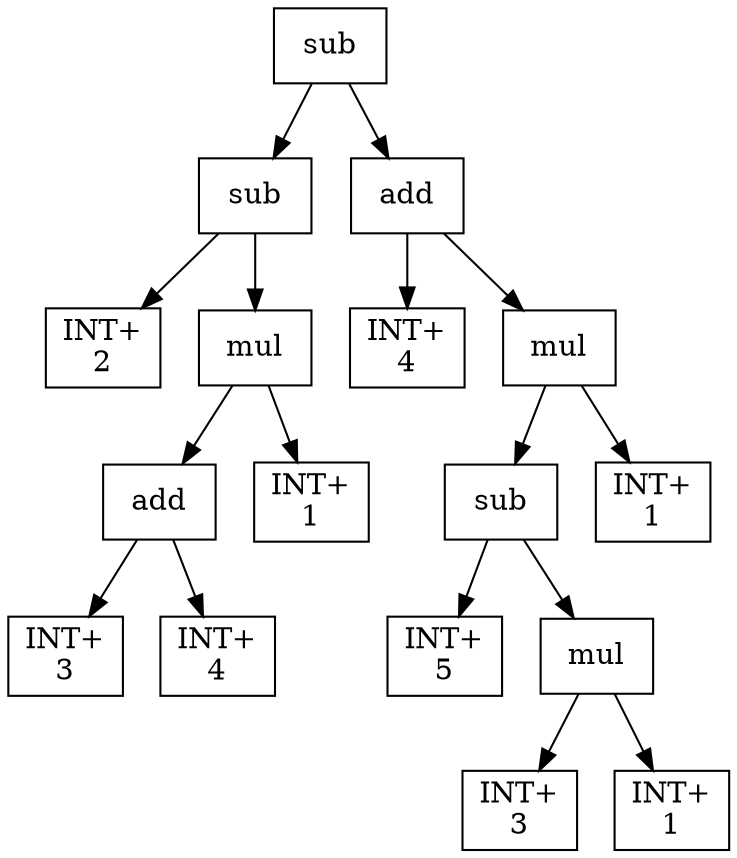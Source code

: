 digraph expr {
  node [shape=box];
  n1 [label="sub"];
  n2 [label="sub"];
  n3 [label="INT+\n2"];
  n4 [label="mul"];
  n5 [label="add"];
  n6 [label="INT+\n3"];
  n7 [label="INT+\n4"];
  n5 -> n6;
  n5 -> n7;
  n8 [label="INT+\n1"];
  n4 -> n5;
  n4 -> n8;
  n2 -> n3;
  n2 -> n4;
  n9 [label="add"];
  n10 [label="INT+\n4"];
  n11 [label="mul"];
  n12 [label="sub"];
  n13 [label="INT+\n5"];
  n14 [label="mul"];
  n15 [label="INT+\n3"];
  n16 [label="INT+\n1"];
  n14 -> n15;
  n14 -> n16;
  n12 -> n13;
  n12 -> n14;
  n17 [label="INT+\n1"];
  n11 -> n12;
  n11 -> n17;
  n9 -> n10;
  n9 -> n11;
  n1 -> n2;
  n1 -> n9;
}